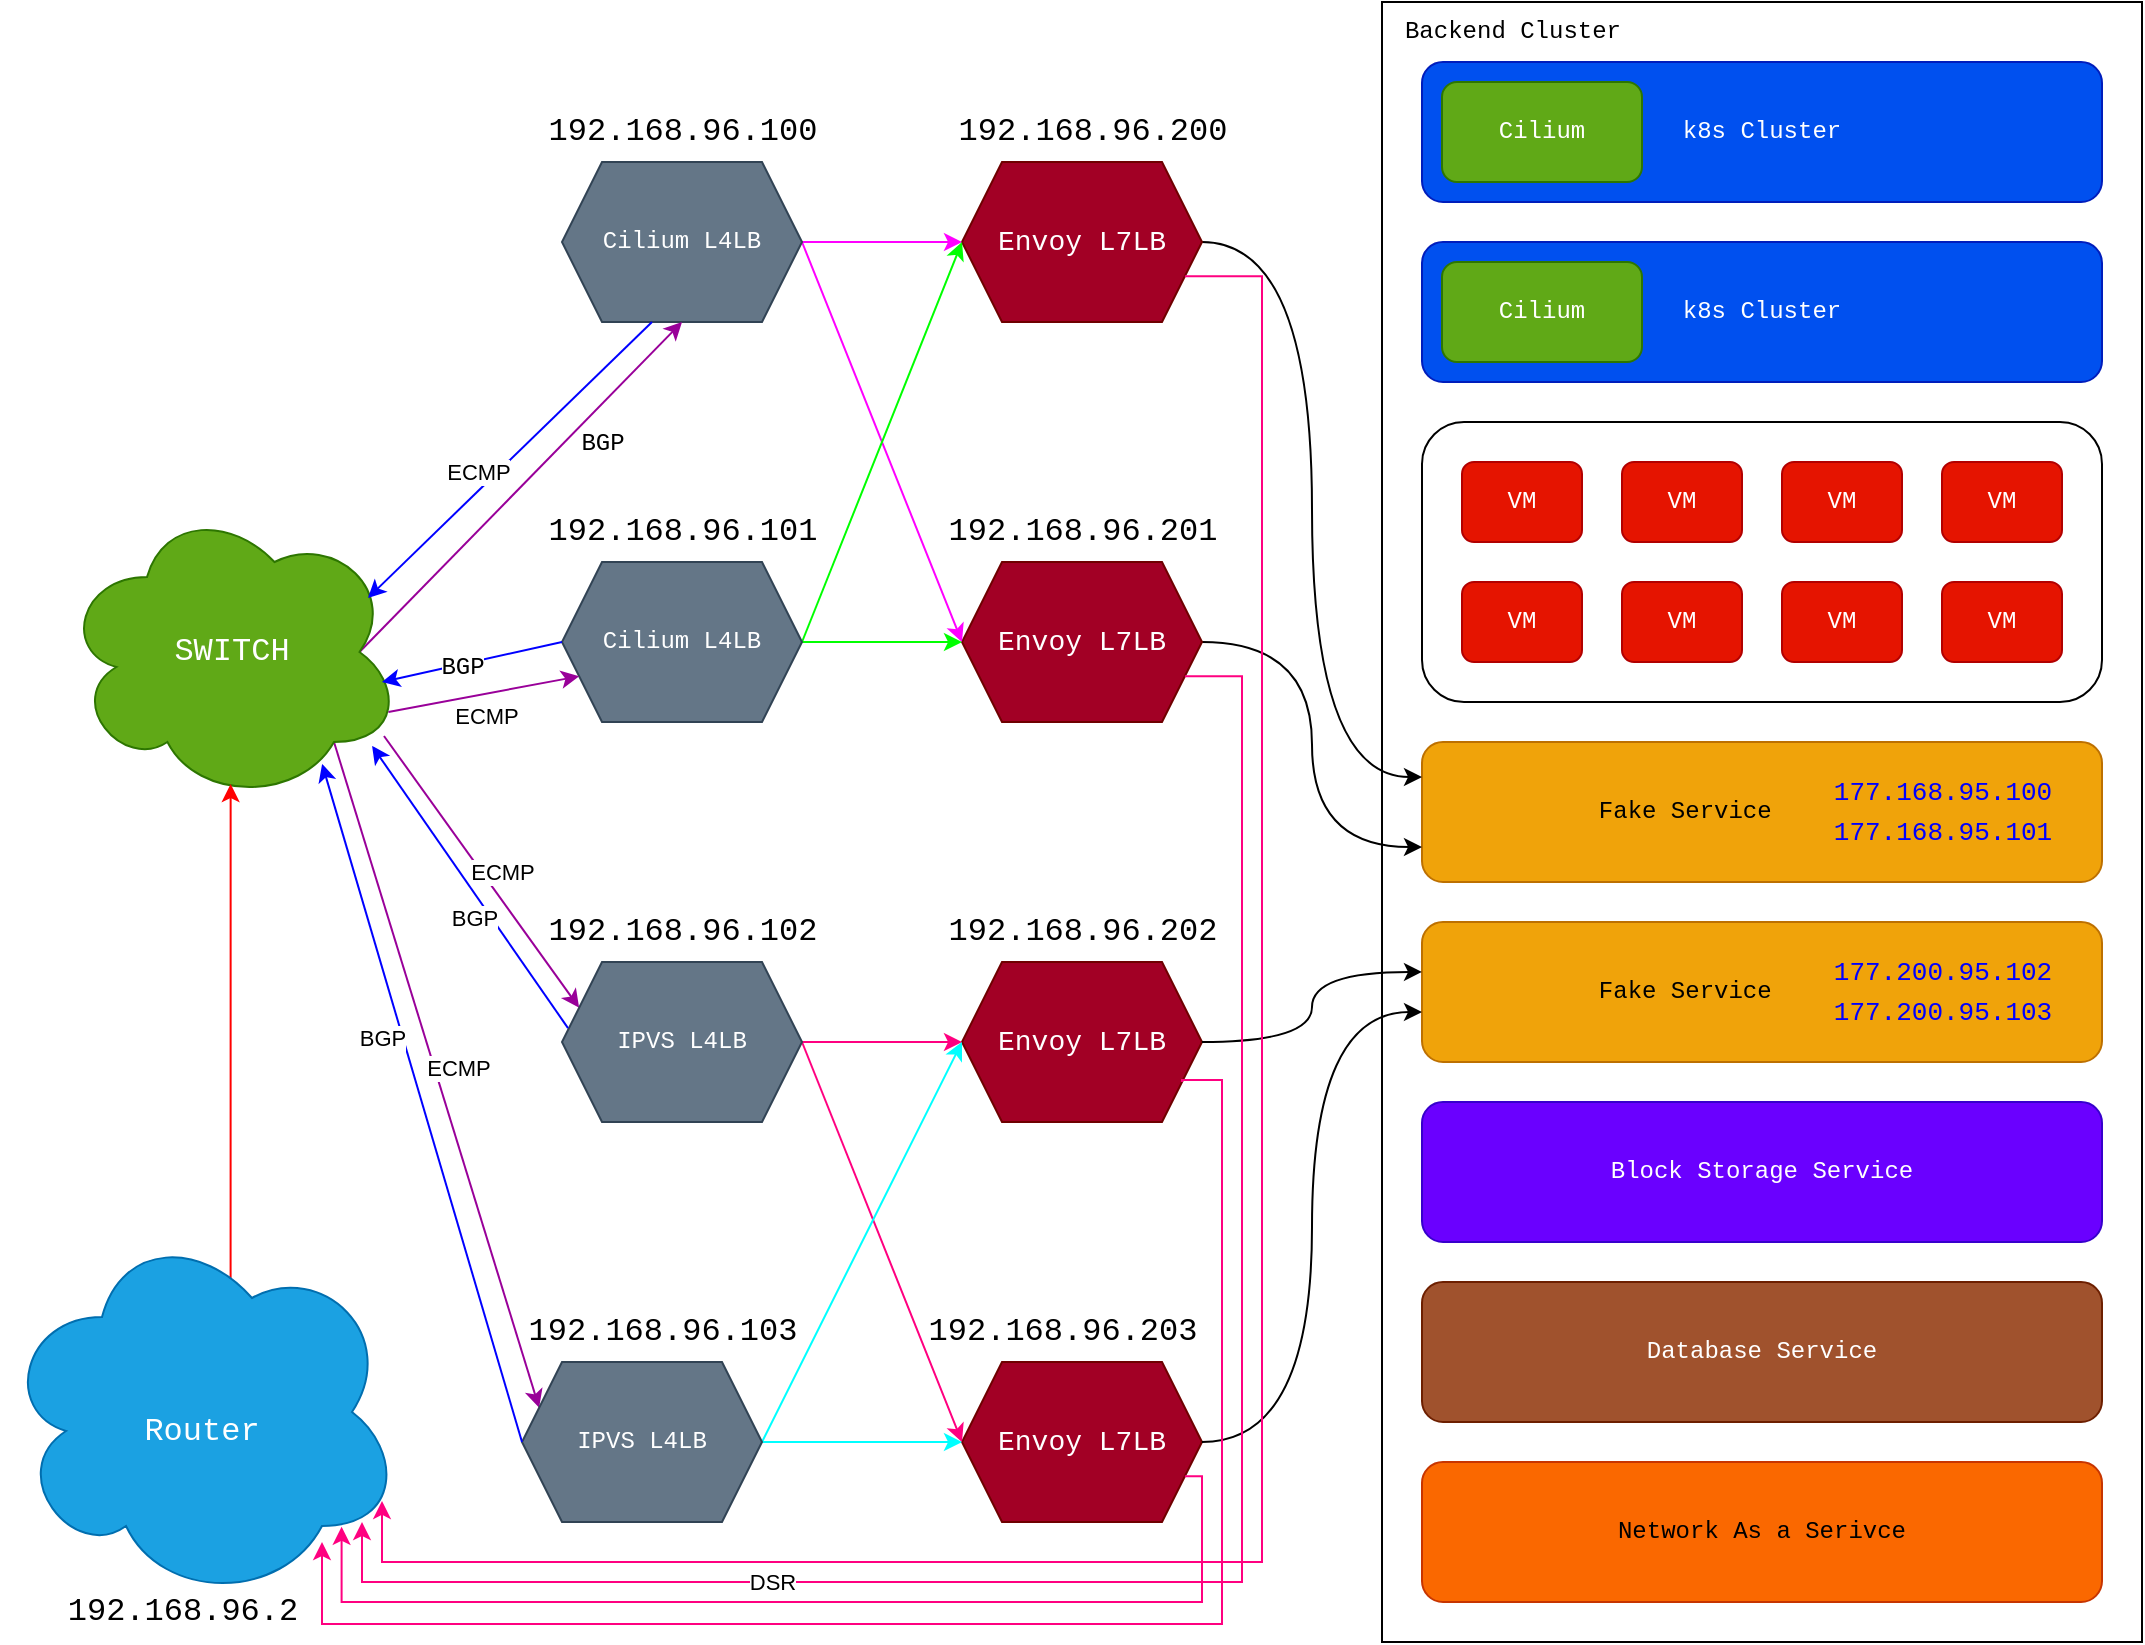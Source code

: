 <mxfile version="23.0.2" type="device">
  <diagram name="Page-1" id="3cckBhtqgJLs7Gfw3irY">
    <mxGraphModel dx="1434" dy="844" grid="1" gridSize="10" guides="1" tooltips="1" connect="1" arrows="1" fold="1" page="1" pageScale="1" pageWidth="1100" pageHeight="850" math="0" shadow="0">
      <root>
        <mxCell id="0" />
        <mxCell id="1" parent="0" />
        <mxCell id="LAHnYcq1SH6pc476glKl-2" value="" style="whiteSpace=wrap;html=1;rounded=0;glass=0;fillColor=none;fontFamily=Courier New;" parent="1" vertex="1">
          <mxGeometry x="690" y="20" width="380" height="820" as="geometry" />
        </mxCell>
        <mxCell id="LAHnYcq1SH6pc476glKl-4" value="k8s Cluster" style="rounded=1;whiteSpace=wrap;html=1;fontFamily=Courier New;fillColor=#0050ef;fontColor=#ffffff;strokeColor=#001DBC;" parent="1" vertex="1">
          <mxGeometry x="710" y="50" width="340" height="70" as="geometry" />
        </mxCell>
        <mxCell id="LAHnYcq1SH6pc476glKl-5" value="k8s Cluster" style="rounded=1;whiteSpace=wrap;html=1;fontFamily=Courier New;fillColor=#0050ef;fontColor=#ffffff;strokeColor=#001DBC;" parent="1" vertex="1">
          <mxGeometry x="710" y="140" width="340" height="70" as="geometry" />
        </mxCell>
        <mxCell id="LAHnYcq1SH6pc476glKl-6" value="" style="rounded=1;whiteSpace=wrap;html=1;fontFamily=Courier New;" parent="1" vertex="1">
          <mxGeometry x="710" y="230" width="340" height="140" as="geometry" />
        </mxCell>
        <mxCell id="LAHnYcq1SH6pc476glKl-7" value="VM" style="rounded=1;whiteSpace=wrap;html=1;fontFamily=Courier New;fillColor=#e51400;fontColor=#ffffff;strokeColor=#B20000;" parent="1" vertex="1">
          <mxGeometry x="730" y="250" width="60" height="40" as="geometry" />
        </mxCell>
        <mxCell id="LAHnYcq1SH6pc476glKl-13" value="VM" style="rounded=1;whiteSpace=wrap;html=1;fontFamily=Courier New;fillColor=#e51400;fontColor=#ffffff;strokeColor=#B20000;" parent="1" vertex="1">
          <mxGeometry x="810" y="250" width="60" height="40" as="geometry" />
        </mxCell>
        <mxCell id="LAHnYcq1SH6pc476glKl-14" value="VM" style="rounded=1;whiteSpace=wrap;html=1;fontFamily=Courier New;fillColor=#e51400;fontColor=#ffffff;strokeColor=#B20000;" parent="1" vertex="1">
          <mxGeometry x="890" y="250" width="60" height="40" as="geometry" />
        </mxCell>
        <mxCell id="LAHnYcq1SH6pc476glKl-15" value="VM" style="rounded=1;whiteSpace=wrap;html=1;fontFamily=Courier New;fillColor=#e51400;fontColor=#ffffff;strokeColor=#B20000;" parent="1" vertex="1">
          <mxGeometry x="970" y="250" width="60" height="40" as="geometry" />
        </mxCell>
        <mxCell id="LAHnYcq1SH6pc476glKl-16" value="VM" style="rounded=1;whiteSpace=wrap;html=1;fontFamily=Courier New;fillColor=#e51400;fontColor=#ffffff;strokeColor=#B20000;" parent="1" vertex="1">
          <mxGeometry x="970" y="310" width="60" height="40" as="geometry" />
        </mxCell>
        <mxCell id="LAHnYcq1SH6pc476glKl-17" value="VM" style="rounded=1;whiteSpace=wrap;html=1;fontFamily=Courier New;fillColor=#e51400;fontColor=#ffffff;strokeColor=#B20000;" parent="1" vertex="1">
          <mxGeometry x="730" y="310" width="60" height="40" as="geometry" />
        </mxCell>
        <mxCell id="LAHnYcq1SH6pc476glKl-18" value="VM" style="rounded=1;whiteSpace=wrap;html=1;fontFamily=Courier New;fillColor=#e51400;fontColor=#ffffff;strokeColor=#B20000;" parent="1" vertex="1">
          <mxGeometry x="810" y="310" width="60" height="40" as="geometry" />
        </mxCell>
        <mxCell id="LAHnYcq1SH6pc476glKl-19" value="VM" style="rounded=1;whiteSpace=wrap;html=1;fontFamily=Courier New;fillColor=#e51400;fontColor=#ffffff;strokeColor=#B20000;" parent="1" vertex="1">
          <mxGeometry x="890" y="310" width="60" height="40" as="geometry" />
        </mxCell>
        <mxCell id="LAHnYcq1SH6pc476glKl-20" value="Cilium" style="rounded=1;whiteSpace=wrap;html=1;fontFamily=Courier New;fillColor=#60a917;fontColor=#ffffff;strokeColor=#2D7600;" parent="1" vertex="1">
          <mxGeometry x="720" y="60" width="100" height="50" as="geometry" />
        </mxCell>
        <mxCell id="LAHnYcq1SH6pc476glKl-21" value="Cilium" style="rounded=1;whiteSpace=wrap;html=1;fontFamily=Courier New;fillColor=#60a917;fontColor=#ffffff;strokeColor=#2D7600;" parent="1" vertex="1">
          <mxGeometry x="720" y="150" width="100" height="50" as="geometry" />
        </mxCell>
        <mxCell id="LAHnYcq1SH6pc476glKl-22" value="&amp;nbsp; &amp;nbsp; &amp;nbsp; &amp;nbsp; &amp;nbsp; &amp;nbsp; Fake Service" style="rounded=1;whiteSpace=wrap;html=1;fontFamily=Courier New;fillColor=#f0a30a;fontColor=#000000;strokeColor=#BD7000;align=left;" parent="1" vertex="1">
          <mxGeometry x="710" y="390" width="340" height="70" as="geometry" />
        </mxCell>
        <mxCell id="LAHnYcq1SH6pc476glKl-23" value="&amp;nbsp; &amp;nbsp; &amp;nbsp; &amp;nbsp; &amp;nbsp; &amp;nbsp; Fake Service" style="rounded=1;whiteSpace=wrap;html=1;fontFamily=Courier New;fillColor=#f0a30a;fontColor=#000000;strokeColor=#BD7000;align=left;" parent="1" vertex="1">
          <mxGeometry x="710" y="480" width="340" height="70" as="geometry" />
        </mxCell>
        <mxCell id="LAHnYcq1SH6pc476glKl-24" value="Block Storage Service" style="rounded=1;whiteSpace=wrap;html=1;fontFamily=Courier New;fillColor=#6a00ff;fontColor=#ffffff;strokeColor=#3700CC;" parent="1" vertex="1">
          <mxGeometry x="710" y="570" width="340" height="70" as="geometry" />
        </mxCell>
        <mxCell id="LAHnYcq1SH6pc476glKl-25" value="Database Service" style="rounded=1;whiteSpace=wrap;html=1;fontFamily=Courier New;fillColor=#a0522d;fontColor=#ffffff;strokeColor=#6D1F00;" parent="1" vertex="1">
          <mxGeometry x="710" y="660" width="340" height="70" as="geometry" />
        </mxCell>
        <mxCell id="LAHnYcq1SH6pc476glKl-26" value="Network As a Serivce" style="rounded=1;whiteSpace=wrap;html=1;fontFamily=Courier New;fillColor=#fa6800;fontColor=#000000;strokeColor=#C73500;" parent="1" vertex="1">
          <mxGeometry x="710" y="750" width="340" height="70" as="geometry" />
        </mxCell>
        <mxCell id="rc2cW_Wql21K5ErHemMF-33" style="edgeStyle=orthogonalEdgeStyle;rounded=0;orthogonalLoop=1;jettySize=auto;html=1;exitX=1;exitY=0.5;exitDx=0;exitDy=0;entryX=0;entryY=0.25;entryDx=0;entryDy=0;curved=1;" parent="1" source="LAHnYcq1SH6pc476glKl-28" target="LAHnYcq1SH6pc476glKl-22" edge="1">
          <mxGeometry relative="1" as="geometry" />
        </mxCell>
        <mxCell id="LAHnYcq1SH6pc476glKl-28" value="Envoy L7LB" style="shape=hexagon;perimeter=hexagonPerimeter2;whiteSpace=wrap;html=1;fixedSize=1;fontFamily=Courier New;fontSize=14;fillColor=#a20025;strokeColor=#6F0000;fontColor=#ffffff;" parent="1" vertex="1">
          <mxGeometry x="480" y="100" width="120" height="80" as="geometry" />
        </mxCell>
        <mxCell id="rc2cW_Wql21K5ErHemMF-32" style="edgeStyle=orthogonalEdgeStyle;rounded=0;orthogonalLoop=1;jettySize=auto;html=1;exitX=1;exitY=0.5;exitDx=0;exitDy=0;entryX=0;entryY=0.75;entryDx=0;entryDy=0;curved=1;" parent="1" source="LAHnYcq1SH6pc476glKl-29" target="LAHnYcq1SH6pc476glKl-22" edge="1">
          <mxGeometry relative="1" as="geometry" />
        </mxCell>
        <mxCell id="LAHnYcq1SH6pc476glKl-29" value="Envoy L7LB" style="shape=hexagon;perimeter=hexagonPerimeter2;whiteSpace=wrap;html=1;fixedSize=1;fontFamily=Courier New;fontSize=14;fillColor=#a20025;strokeColor=#6F0000;fontColor=#ffffff;" parent="1" vertex="1">
          <mxGeometry x="480" y="300" width="120" height="80" as="geometry" />
        </mxCell>
        <mxCell id="LAHnYcq1SH6pc476glKl-31" value="Envoy L7LB" style="shape=hexagon;perimeter=hexagonPerimeter2;whiteSpace=wrap;html=1;fixedSize=1;fontFamily=Courier New;fontSize=14;fillColor=#a20025;strokeColor=#6F0000;fontColor=#ffffff;" parent="1" vertex="1">
          <mxGeometry x="480" y="500" width="120" height="80" as="geometry" />
        </mxCell>
        <mxCell id="LAHnYcq1SH6pc476glKl-32" value="Envoy L7LB" style="shape=hexagon;perimeter=hexagonPerimeter2;whiteSpace=wrap;html=1;fixedSize=1;fontFamily=Courier New;fontSize=14;fillColor=#a20025;strokeColor=#6F0000;fontColor=#ffffff;" parent="1" vertex="1">
          <mxGeometry x="480" y="700" width="120" height="80" as="geometry" />
        </mxCell>
        <mxCell id="rc2cW_Wql21K5ErHemMF-22" style="rounded=0;orthogonalLoop=1;jettySize=auto;html=1;exitX=1;exitY=0.5;exitDx=0;exitDy=0;entryX=0;entryY=0.5;entryDx=0;entryDy=0;strokeColor=#FF00FF;elbow=vertical;" parent="1" source="LAHnYcq1SH6pc476glKl-33" target="LAHnYcq1SH6pc476glKl-29" edge="1">
          <mxGeometry relative="1" as="geometry" />
        </mxCell>
        <mxCell id="rc2cW_Wql21K5ErHemMF-25" style="rounded=0;orthogonalLoop=1;jettySize=auto;html=1;exitX=1;exitY=0.5;exitDx=0;exitDy=0;entryX=0;entryY=0.5;entryDx=0;entryDy=0;strokeColor=#FF00FF;" parent="1" source="LAHnYcq1SH6pc476glKl-33" target="LAHnYcq1SH6pc476glKl-28" edge="1">
          <mxGeometry relative="1" as="geometry" />
        </mxCell>
        <mxCell id="LAHnYcq1SH6pc476glKl-33" value="Cilium L4LB" style="shape=hexagon;perimeter=hexagonPerimeter2;whiteSpace=wrap;html=1;fixedSize=1;fontFamily=Courier New;fontSize=12;fillColor=#647687;strokeColor=#314354;fontColor=#ffffff;" parent="1" vertex="1">
          <mxGeometry x="280" y="100" width="120" height="80" as="geometry" />
        </mxCell>
        <mxCell id="rc2cW_Wql21K5ErHemMF-23" style="rounded=0;orthogonalLoop=1;jettySize=auto;html=1;exitX=1;exitY=0.5;exitDx=0;exitDy=0;entryX=0;entryY=0.5;entryDx=0;entryDy=0;strokeColor=#00FF00;" parent="1" source="LAHnYcq1SH6pc476glKl-34" target="LAHnYcq1SH6pc476glKl-28" edge="1">
          <mxGeometry relative="1" as="geometry" />
        </mxCell>
        <mxCell id="rc2cW_Wql21K5ErHemMF-24" style="edgeStyle=orthogonalEdgeStyle;rounded=0;orthogonalLoop=1;jettySize=auto;html=1;exitX=1;exitY=0.5;exitDx=0;exitDy=0;entryX=0;entryY=0.5;entryDx=0;entryDy=0;strokeColor=#00FF00;" parent="1" source="LAHnYcq1SH6pc476glKl-34" target="LAHnYcq1SH6pc476glKl-29" edge="1">
          <mxGeometry relative="1" as="geometry" />
        </mxCell>
        <mxCell id="LAHnYcq1SH6pc476glKl-34" value="Cilium L4LB" style="shape=hexagon;perimeter=hexagonPerimeter2;whiteSpace=wrap;html=1;fixedSize=1;fontFamily=Courier New;fontSize=12;fillColor=#647687;strokeColor=#314354;fontColor=#ffffff;" parent="1" vertex="1">
          <mxGeometry x="280" y="300" width="120" height="80" as="geometry" />
        </mxCell>
        <mxCell id="LAHnYcq1SH6pc476glKl-57" style="rounded=0;orthogonalLoop=1;jettySize=auto;html=1;exitX=0.96;exitY=0.7;exitDx=0;exitDy=0;exitPerimeter=0;strokeColor=#990099;fontFamily=Courier New;entryX=0;entryY=0.75;entryDx=0;entryDy=0;" parent="1" source="LAHnYcq1SH6pc476glKl-35" target="LAHnYcq1SH6pc476glKl-34" edge="1">
          <mxGeometry relative="1" as="geometry" />
        </mxCell>
        <mxCell id="rc2cW_Wql21K5ErHemMF-2" value="ECMP" style="edgeLabel;html=1;align=center;verticalAlign=middle;resizable=0;points=[];" parent="LAHnYcq1SH6pc476glKl-57" vertex="1" connectable="0">
          <mxGeometry x="-0.141" y="-2" relative="1" as="geometry">
            <mxPoint x="7" y="7" as="offset" />
          </mxGeometry>
        </mxCell>
        <mxCell id="LAHnYcq1SH6pc476glKl-58" style="rounded=0;orthogonalLoop=1;jettySize=auto;html=1;exitX=0.875;exitY=0.5;exitDx=0;exitDy=0;exitPerimeter=0;entryX=0.5;entryY=1;entryDx=0;entryDy=0;strokeColor=#990099;fontFamily=Courier New;" parent="1" source="LAHnYcq1SH6pc476glKl-35" target="LAHnYcq1SH6pc476glKl-33" edge="1">
          <mxGeometry relative="1" as="geometry" />
        </mxCell>
        <mxCell id="rc2cW_Wql21K5ErHemMF-8" style="rounded=0;orthogonalLoop=1;jettySize=auto;html=1;exitX=0.947;exitY=0.78;exitDx=0;exitDy=0;exitPerimeter=0;entryX=0;entryY=0.25;entryDx=0;entryDy=0;strokeColor=#990099;" parent="1" source="LAHnYcq1SH6pc476glKl-35" target="rc2cW_Wql21K5ErHemMF-4" edge="1">
          <mxGeometry relative="1" as="geometry" />
        </mxCell>
        <mxCell id="rc2cW_Wql21K5ErHemMF-14" value="ECMP" style="edgeLabel;html=1;align=center;verticalAlign=middle;resizable=0;points=[];" parent="rc2cW_Wql21K5ErHemMF-8" vertex="1" connectable="0">
          <mxGeometry x="0.035" y="2" relative="1" as="geometry">
            <mxPoint x="7" y="-1" as="offset" />
          </mxGeometry>
        </mxCell>
        <mxCell id="rc2cW_Wql21K5ErHemMF-10" style="rounded=0;orthogonalLoop=1;jettySize=auto;html=1;exitX=0.8;exitY=0.8;exitDx=0;exitDy=0;exitPerimeter=0;entryX=0;entryY=0.25;entryDx=0;entryDy=0;strokeColor=#990099;" parent="1" source="LAHnYcq1SH6pc476glKl-35" target="rc2cW_Wql21K5ErHemMF-5" edge="1">
          <mxGeometry relative="1" as="geometry" />
        </mxCell>
        <mxCell id="rc2cW_Wql21K5ErHemMF-15" value="ECMP" style="edgeLabel;html=1;align=center;verticalAlign=middle;resizable=0;points=[];" parent="rc2cW_Wql21K5ErHemMF-10" vertex="1" connectable="0">
          <mxGeometry x="0.141" y="3" relative="1" as="geometry">
            <mxPoint y="-26" as="offset" />
          </mxGeometry>
        </mxCell>
        <mxCell id="LAHnYcq1SH6pc476glKl-35" value="SWITCH" style="ellipse;shape=cloud;whiteSpace=wrap;html=1;fontFamily=Courier New;fontSize=16;fillColor=#60a917;strokeColor=#2D7600;fontColor=#ffffff;" parent="1" vertex="1">
          <mxGeometry x="30" y="270" width="170" height="150" as="geometry" />
        </mxCell>
        <mxCell id="LAHnYcq1SH6pc476glKl-59" value="Backend Cluster" style="text;html=1;align=center;verticalAlign=middle;resizable=0;points=[];autosize=1;strokeColor=none;fillColor=none;fontFamily=Courier New;" parent="1" vertex="1">
          <mxGeometry x="690" y="20" width="130" height="30" as="geometry" />
        </mxCell>
        <mxCell id="LAHnYcq1SH6pc476glKl-62" style="edgeStyle=orthogonalEdgeStyle;rounded=0;orthogonalLoop=1;jettySize=auto;html=1;exitX=0.625;exitY=0.2;exitDx=0;exitDy=0;exitPerimeter=0;fontFamily=Courier New;entryX=0.496;entryY=0.94;entryDx=0;entryDy=0;entryPerimeter=0;strokeColor=#FF0000;" parent="1" source="LAHnYcq1SH6pc476glKl-61" target="LAHnYcq1SH6pc476glKl-35" edge="1">
          <mxGeometry relative="1" as="geometry">
            <Array as="points">
              <mxPoint x="114" y="668" />
            </Array>
          </mxGeometry>
        </mxCell>
        <mxCell id="LAHnYcq1SH6pc476glKl-61" value="&lt;font style=&quot;font-size: 16px;&quot;&gt;&lt;br&gt;Router&lt;/font&gt;" style="ellipse;shape=cloud;whiteSpace=wrap;html=1;fontFamily=Courier New;fillColor=#1ba1e2;fontColor=#ffffff;strokeColor=#006EAF;" parent="1" vertex="1">
          <mxGeometry y="630" width="200" height="190" as="geometry" />
        </mxCell>
        <mxCell id="LAHnYcq1SH6pc476glKl-63" value="192.168.96.2" style="text;html=1;align=center;verticalAlign=middle;resizable=0;points=[];autosize=1;strokeColor=none;fillColor=none;fontSize=16;fontFamily=Courier New;" parent="1" vertex="1">
          <mxGeometry x="20" y="810" width="140" height="30" as="geometry" />
        </mxCell>
        <mxCell id="LAHnYcq1SH6pc476glKl-64" value="192.168.96.100" style="text;html=1;align=center;verticalAlign=middle;resizable=0;points=[];autosize=1;strokeColor=none;fillColor=none;fontSize=16;fontFamily=Courier New;" parent="1" vertex="1">
          <mxGeometry x="260" y="70" width="160" height="30" as="geometry" />
        </mxCell>
        <mxCell id="LAHnYcq1SH6pc476glKl-65" value="192.168.96.101" style="text;html=1;align=center;verticalAlign=middle;resizable=0;points=[];autosize=1;strokeColor=none;fillColor=none;fontSize=16;fontFamily=Courier New;" parent="1" vertex="1">
          <mxGeometry x="260" y="270" width="160" height="30" as="geometry" />
        </mxCell>
        <mxCell id="LAHnYcq1SH6pc476glKl-66" value="192.168.96.203" style="text;html=1;align=center;verticalAlign=middle;resizable=0;points=[];autosize=1;strokeColor=none;fillColor=none;fontSize=16;fontFamily=Courier New;" parent="1" vertex="1">
          <mxGeometry x="450" y="670" width="160" height="30" as="geometry" />
        </mxCell>
        <mxCell id="LAHnYcq1SH6pc476glKl-67" value="192.168.96.200" style="text;html=1;align=center;verticalAlign=middle;resizable=0;points=[];autosize=1;strokeColor=none;fillColor=none;fontSize=16;fontFamily=Courier New;" parent="1" vertex="1">
          <mxGeometry x="465" y="70" width="160" height="30" as="geometry" />
        </mxCell>
        <mxCell id="LAHnYcq1SH6pc476glKl-68" value="192.168.96.201" style="text;html=1;align=center;verticalAlign=middle;resizable=0;points=[];autosize=1;strokeColor=none;fillColor=none;fontSize=16;fontFamily=Courier New;" parent="1" vertex="1">
          <mxGeometry x="460" y="270" width="160" height="30" as="geometry" />
        </mxCell>
        <mxCell id="LAHnYcq1SH6pc476glKl-69" value="192.168.96.202" style="text;html=1;align=center;verticalAlign=middle;resizable=0;points=[];autosize=1;strokeColor=none;fillColor=none;fontSize=16;fontFamily=Courier New;" parent="1" vertex="1">
          <mxGeometry x="460" y="470" width="160" height="30" as="geometry" />
        </mxCell>
        <mxCell id="LAHnYcq1SH6pc476glKl-75" style="rounded=0;orthogonalLoop=1;jettySize=auto;html=1;exitX=0.375;exitY=1;exitDx=0;exitDy=0;entryX=0.9;entryY=0.32;entryDx=0;entryDy=0;entryPerimeter=0;strokeColor=#0000FF;fontFamily=Courier New;" parent="1" source="LAHnYcq1SH6pc476glKl-33" target="LAHnYcq1SH6pc476glKl-35" edge="1">
          <mxGeometry relative="1" as="geometry" />
        </mxCell>
        <mxCell id="LAHnYcq1SH6pc476glKl-78" value="BGP" style="edgeLabel;html=1;align=center;verticalAlign=middle;resizable=0;points=[];fontFamily=Courier New;fontSize=12;" parent="LAHnYcq1SH6pc476glKl-75" vertex="1" connectable="0">
          <mxGeometry x="-0.508" y="1" relative="1" as="geometry">
            <mxPoint x="9" y="26" as="offset" />
          </mxGeometry>
        </mxCell>
        <mxCell id="rc2cW_Wql21K5ErHemMF-3" value="ECMP" style="edgeLabel;html=1;align=center;verticalAlign=middle;resizable=0;points=[];" parent="LAHnYcq1SH6pc476glKl-75" vertex="1" connectable="0">
          <mxGeometry x="0.117" y="-3" relative="1" as="geometry">
            <mxPoint x="-6" as="offset" />
          </mxGeometry>
        </mxCell>
        <mxCell id="LAHnYcq1SH6pc476glKl-79" style="rounded=0;orthogonalLoop=1;jettySize=auto;html=1;exitX=0;exitY=0.5;exitDx=0;exitDy=0;entryX=0.941;entryY=0.6;entryDx=0;entryDy=0;entryPerimeter=0;strokeColor=#0000FF;fontFamily=Courier New;" parent="1" source="LAHnYcq1SH6pc476glKl-34" target="LAHnYcq1SH6pc476glKl-35" edge="1">
          <mxGeometry relative="1" as="geometry" />
        </mxCell>
        <mxCell id="LAHnYcq1SH6pc476glKl-80" value="BGP" style="edgeLabel;html=1;align=center;verticalAlign=middle;resizable=0;points=[];fontFamily=Courier New;fontSize=12;" parent="LAHnYcq1SH6pc476glKl-79" vertex="1" connectable="0">
          <mxGeometry x="-0.158" y="-1" relative="1" as="geometry">
            <mxPoint x="-12" y="5" as="offset" />
          </mxGeometry>
        </mxCell>
        <mxCell id="rc2cW_Wql21K5ErHemMF-26" style="edgeStyle=orthogonalEdgeStyle;rounded=0;orthogonalLoop=1;jettySize=auto;html=1;exitX=1;exitY=0.5;exitDx=0;exitDy=0;entryX=0;entryY=0.5;entryDx=0;entryDy=0;strokeColor=#FF0080;" parent="1" source="rc2cW_Wql21K5ErHemMF-4" target="LAHnYcq1SH6pc476glKl-31" edge="1">
          <mxGeometry relative="1" as="geometry" />
        </mxCell>
        <mxCell id="rc2cW_Wql21K5ErHemMF-27" style="rounded=0;orthogonalLoop=1;jettySize=auto;html=1;exitX=1;exitY=0.5;exitDx=0;exitDy=0;entryX=0;entryY=0.5;entryDx=0;entryDy=0;strokeColor=#FF0080;" parent="1" source="rc2cW_Wql21K5ErHemMF-4" target="LAHnYcq1SH6pc476glKl-32" edge="1">
          <mxGeometry relative="1" as="geometry" />
        </mxCell>
        <mxCell id="rc2cW_Wql21K5ErHemMF-4" value="IPVS L4LB" style="shape=hexagon;perimeter=hexagonPerimeter2;whiteSpace=wrap;html=1;fixedSize=1;fontFamily=Courier New;fontSize=12;fillColor=#647687;strokeColor=#314354;fontColor=#ffffff;" parent="1" vertex="1">
          <mxGeometry x="280" y="500" width="120" height="80" as="geometry" />
        </mxCell>
        <mxCell id="rc2cW_Wql21K5ErHemMF-28" style="edgeStyle=orthogonalEdgeStyle;rounded=0;orthogonalLoop=1;jettySize=auto;html=1;exitX=1;exitY=0.5;exitDx=0;exitDy=0;entryX=0;entryY=0.5;entryDx=0;entryDy=0;strokeColor=#00FFFF;" parent="1" source="rc2cW_Wql21K5ErHemMF-5" target="LAHnYcq1SH6pc476glKl-32" edge="1">
          <mxGeometry relative="1" as="geometry" />
        </mxCell>
        <mxCell id="rc2cW_Wql21K5ErHemMF-29" style="rounded=0;orthogonalLoop=1;jettySize=auto;html=1;exitX=1;exitY=0.5;exitDx=0;exitDy=0;entryX=0;entryY=0.5;entryDx=0;entryDy=0;strokeColor=#00FFFF;" parent="1" source="rc2cW_Wql21K5ErHemMF-5" target="LAHnYcq1SH6pc476glKl-31" edge="1">
          <mxGeometry relative="1" as="geometry" />
        </mxCell>
        <mxCell id="rc2cW_Wql21K5ErHemMF-5" value="IPVS L4LB" style="shape=hexagon;perimeter=hexagonPerimeter2;whiteSpace=wrap;html=1;fixedSize=1;fontFamily=Courier New;fontSize=12;fillColor=#647687;strokeColor=#314354;fontColor=#ffffff;" parent="1" vertex="1">
          <mxGeometry x="260" y="700" width="120" height="80" as="geometry" />
        </mxCell>
        <mxCell id="rc2cW_Wql21K5ErHemMF-6" value="192.168.96.102" style="text;html=1;align=center;verticalAlign=middle;resizable=0;points=[];autosize=1;strokeColor=none;fillColor=none;fontSize=16;fontFamily=Courier New;" parent="1" vertex="1">
          <mxGeometry x="260" y="470" width="160" height="30" as="geometry" />
        </mxCell>
        <mxCell id="rc2cW_Wql21K5ErHemMF-7" value="192.168.96.103" style="text;html=1;align=center;verticalAlign=middle;resizable=0;points=[];autosize=1;strokeColor=none;fillColor=none;fontSize=16;fontFamily=Courier New;" parent="1" vertex="1">
          <mxGeometry x="250" y="670" width="160" height="30" as="geometry" />
        </mxCell>
        <mxCell id="rc2cW_Wql21K5ErHemMF-9" style="rounded=0;orthogonalLoop=1;jettySize=auto;html=1;exitX=0.025;exitY=0.413;exitDx=0;exitDy=0;entryX=0.912;entryY=0.813;entryDx=0;entryDy=0;entryPerimeter=0;exitPerimeter=0;strokeColor=#0000FF;" parent="1" source="rc2cW_Wql21K5ErHemMF-4" target="LAHnYcq1SH6pc476glKl-35" edge="1">
          <mxGeometry relative="1" as="geometry" />
        </mxCell>
        <mxCell id="rc2cW_Wql21K5ErHemMF-13" value="BGP" style="edgeLabel;html=1;align=center;verticalAlign=middle;resizable=0;points=[];" parent="rc2cW_Wql21K5ErHemMF-9" vertex="1" connectable="0">
          <mxGeometry x="-0.525" y="4" relative="1" as="geometry">
            <mxPoint x="-21" y="-24" as="offset" />
          </mxGeometry>
        </mxCell>
        <mxCell id="rc2cW_Wql21K5ErHemMF-11" style="rounded=0;orthogonalLoop=1;jettySize=auto;html=1;exitX=0;exitY=0.5;exitDx=0;exitDy=0;entryX=0.765;entryY=0.873;entryDx=0;entryDy=0;entryPerimeter=0;strokeColor=#0000FF;" parent="1" source="rc2cW_Wql21K5ErHemMF-5" target="LAHnYcq1SH6pc476glKl-35" edge="1">
          <mxGeometry relative="1" as="geometry" />
        </mxCell>
        <mxCell id="rc2cW_Wql21K5ErHemMF-12" value="BGP" style="edgeLabel;html=1;align=center;verticalAlign=middle;resizable=0;points=[];" parent="rc2cW_Wql21K5ErHemMF-11" vertex="1" connectable="0">
          <mxGeometry x="0.397" relative="1" as="geometry">
            <mxPoint y="35" as="offset" />
          </mxGeometry>
        </mxCell>
        <mxCell id="rc2cW_Wql21K5ErHemMF-30" style="edgeStyle=orthogonalEdgeStyle;rounded=0;orthogonalLoop=1;jettySize=auto;html=1;exitX=1;exitY=0.5;exitDx=0;exitDy=0;entryX=0;entryY=0.643;entryDx=0;entryDy=0;entryPerimeter=0;curved=1;" parent="1" source="LAHnYcq1SH6pc476glKl-32" target="LAHnYcq1SH6pc476glKl-23" edge="1">
          <mxGeometry relative="1" as="geometry" />
        </mxCell>
        <mxCell id="rc2cW_Wql21K5ErHemMF-31" style="edgeStyle=orthogonalEdgeStyle;rounded=0;orthogonalLoop=1;jettySize=auto;html=1;exitX=1;exitY=0.5;exitDx=0;exitDy=0;entryX=0;entryY=0.357;entryDx=0;entryDy=0;entryPerimeter=0;curved=1;" parent="1" source="LAHnYcq1SH6pc476glKl-31" target="LAHnYcq1SH6pc476glKl-23" edge="1">
          <mxGeometry relative="1" as="geometry" />
        </mxCell>
        <mxCell id="rc2cW_Wql21K5ErHemMF-34" value="177.168.95.100" style="text;html=1;align=center;verticalAlign=middle;resizable=0;points=[];autosize=1;strokeColor=none;fillColor=none;fontSize=13;fontFamily=Courier New;fontColor=#0000FF;" parent="1" vertex="1">
          <mxGeometry x="905" y="400" width="130" height="30" as="geometry" />
        </mxCell>
        <mxCell id="rc2cW_Wql21K5ErHemMF-35" value="177.168.95.101" style="text;html=1;align=center;verticalAlign=middle;resizable=0;points=[];autosize=1;strokeColor=none;fillColor=none;fontSize=13;fontFamily=Courier New;fontColor=#0000FF;" parent="1" vertex="1">
          <mxGeometry x="905" y="420" width="130" height="30" as="geometry" />
        </mxCell>
        <mxCell id="rc2cW_Wql21K5ErHemMF-36" value="177.200.95.102" style="text;html=1;align=center;verticalAlign=middle;resizable=0;points=[];autosize=1;strokeColor=none;fillColor=none;fontSize=13;fontFamily=Courier New;fontColor=#0000FF;" parent="1" vertex="1">
          <mxGeometry x="905" y="490" width="130" height="30" as="geometry" />
        </mxCell>
        <mxCell id="rc2cW_Wql21K5ErHemMF-37" value="177.200.95.103" style="text;html=1;align=center;verticalAlign=middle;resizable=0;points=[];autosize=1;strokeColor=none;fillColor=none;fontSize=13;fontFamily=Courier New;fontColor=#0000FF;" parent="1" vertex="1">
          <mxGeometry x="905" y="510" width="130" height="30" as="geometry" />
        </mxCell>
        <mxCell id="xqaVHx9Yg1vEfQ7Dxr32-2" style="edgeStyle=orthogonalEdgeStyle;rounded=0;orthogonalLoop=1;jettySize=auto;html=1;exitX=1;exitY=0.75;exitDx=0;exitDy=0;entryX=0.849;entryY=0.802;entryDx=0;entryDy=0;entryPerimeter=0;strokeColor=#FF0080;" edge="1" parent="1" source="LAHnYcq1SH6pc476glKl-32" target="LAHnYcq1SH6pc476glKl-61">
          <mxGeometry relative="1" as="geometry">
            <Array as="points">
              <mxPoint x="600" y="757" />
              <mxPoint x="600" y="820" />
              <mxPoint x="170" y="820" />
            </Array>
          </mxGeometry>
        </mxCell>
        <mxCell id="xqaVHx9Yg1vEfQ7Dxr32-4" style="edgeStyle=orthogonalEdgeStyle;rounded=0;orthogonalLoop=1;jettySize=auto;html=1;strokeColor=#FF0080;" edge="1" parent="1">
          <mxGeometry relative="1" as="geometry">
            <mxPoint x="590" y="560" as="sourcePoint" />
            <mxPoint x="160" y="790" as="targetPoint" />
            <Array as="points">
              <mxPoint x="610" y="559" />
              <mxPoint x="610" y="831" />
              <mxPoint x="160" y="831" />
            </Array>
          </mxGeometry>
        </mxCell>
        <mxCell id="xqaVHx9Yg1vEfQ7Dxr32-5" style="edgeStyle=orthogonalEdgeStyle;rounded=0;orthogonalLoop=1;jettySize=auto;html=1;exitX=1;exitY=0.75;exitDx=0;exitDy=0;strokeColor=#FF0080;" edge="1" parent="1" source="LAHnYcq1SH6pc476glKl-29">
          <mxGeometry relative="1" as="geometry">
            <mxPoint x="180" y="780" as="targetPoint" />
            <Array as="points">
              <mxPoint x="620" y="357" />
              <mxPoint x="620" y="810" />
              <mxPoint x="180" y="810" />
            </Array>
          </mxGeometry>
        </mxCell>
        <mxCell id="xqaVHx9Yg1vEfQ7Dxr32-6" style="edgeStyle=orthogonalEdgeStyle;rounded=0;orthogonalLoop=1;jettySize=auto;html=1;exitX=1;exitY=0.75;exitDx=0;exitDy=0;entryX=0.95;entryY=0.734;entryDx=0;entryDy=0;entryPerimeter=0;strokeColor=#FF0080;" edge="1" parent="1" source="LAHnYcq1SH6pc476glKl-28" target="LAHnYcq1SH6pc476glKl-61">
          <mxGeometry relative="1" as="geometry">
            <Array as="points">
              <mxPoint x="630" y="157" />
              <mxPoint x="630" y="800" />
              <mxPoint x="190" y="800" />
            </Array>
          </mxGeometry>
        </mxCell>
        <mxCell id="xqaVHx9Yg1vEfQ7Dxr32-7" value="DSR" style="edgeLabel;html=1;align=center;verticalAlign=middle;resizable=0;points=[];" vertex="1" connectable="0" parent="xqaVHx9Yg1vEfQ7Dxr32-6">
          <mxGeometry x="0.559" y="-2" relative="1" as="geometry">
            <mxPoint x="-29" y="12" as="offset" />
          </mxGeometry>
        </mxCell>
      </root>
    </mxGraphModel>
  </diagram>
</mxfile>
